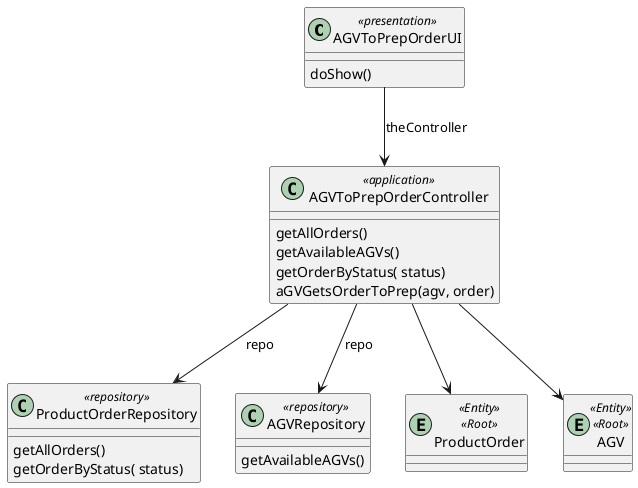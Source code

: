 @startuml
skinparam classAttributeIconSize 0


class AGVToPrepOrderUI <<presentation>>



class AGVToPrepOrderController <<application>>

class ProductOrderRepository <<repository>>
class AGVRepository <<repository>>


entity ProductOrder <<Entity>> <<Root>>
entity AGV <<Entity>> <<Root>>





AGVToPrepOrderController --> ProductOrder
AGVToPrepOrderController --> AGV
AGVToPrepOrderUI --> AGVToPrepOrderController : theController
AGVToPrepOrderUI : doShow()
AGVToPrepOrderController --> ProductOrderRepository : repo
AGVToPrepOrderController --> AGVRepository : repo
AGVToPrepOrderController : getAllOrders()
AGVToPrepOrderController : getAvailableAGVs()
AGVToPrepOrderController : getOrderByStatus( status)
ProductOrderRepository : getAllOrders()
AGVRepository : getAvailableAGVs()
ProductOrderRepository : getOrderByStatus( status)
AGVToPrepOrderController : aGVGetsOrderToPrep(agv, order)

@enduml